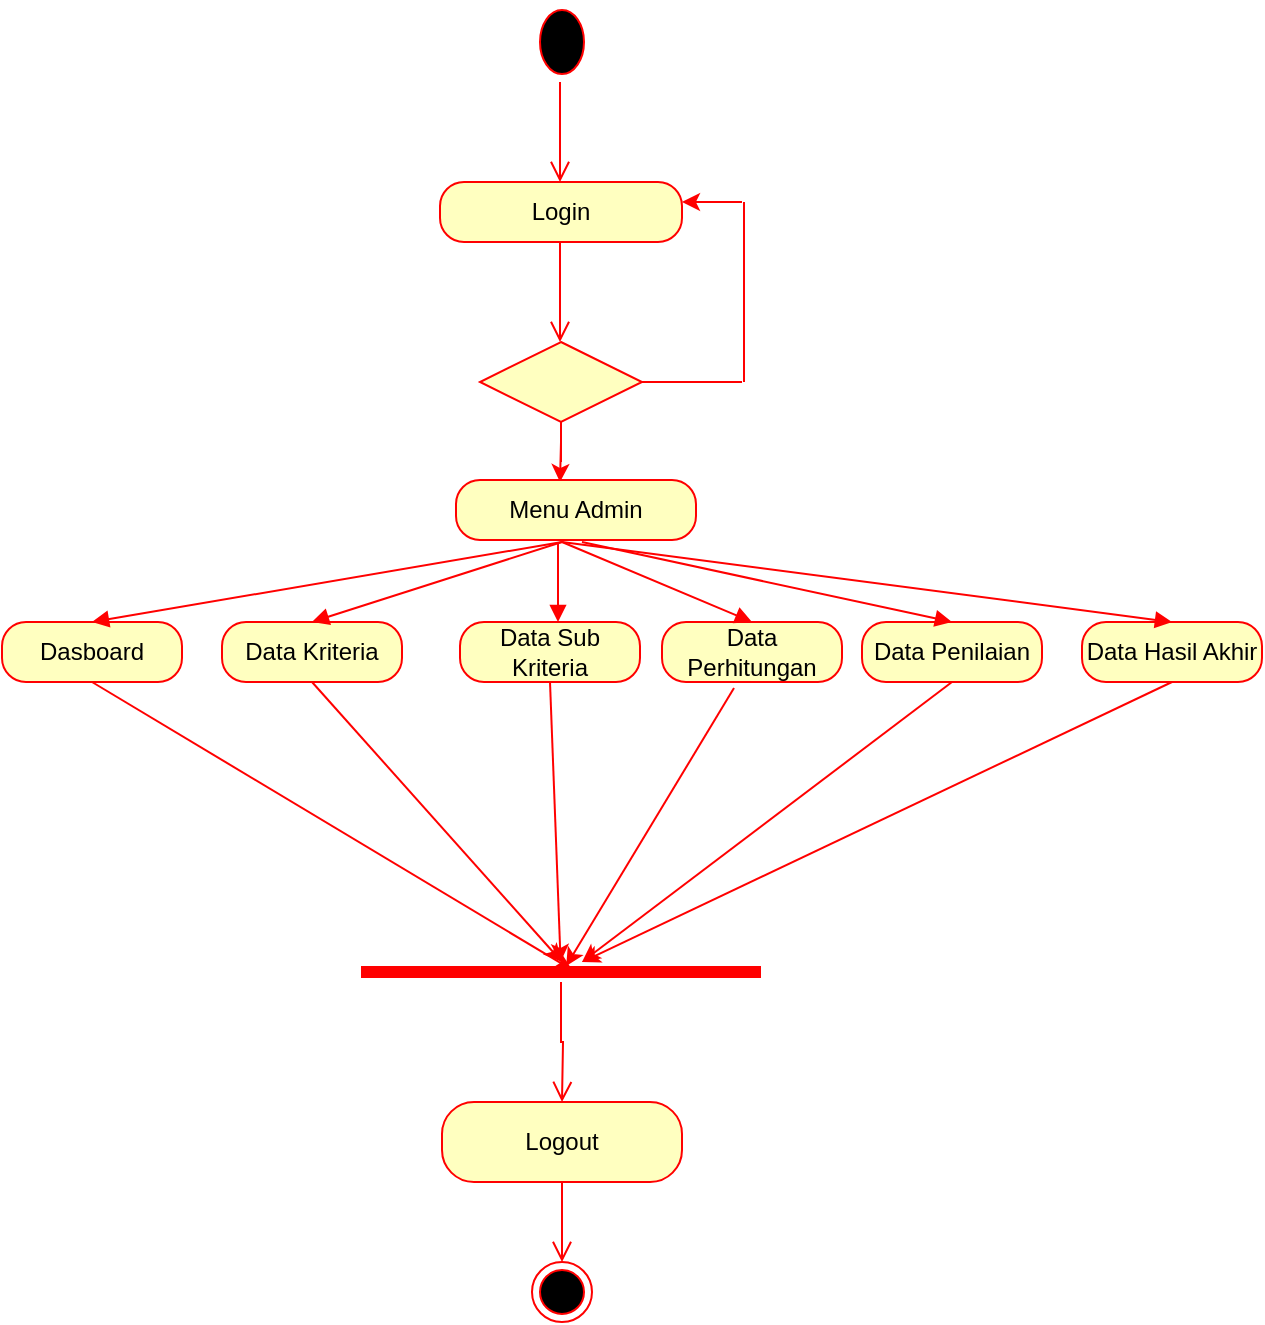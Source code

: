 <mxfile version="20.6.0" type="device"><diagram id="S2A12aQwhFL55Eb0sXIV" name="Halaman-1"><mxGraphModel dx="1422" dy="786" grid="1" gridSize="10" guides="1" tooltips="1" connect="1" arrows="1" fold="1" page="1" pageScale="1" pageWidth="827" pageHeight="1169" math="0" shadow="0"><root><mxCell id="0"/><mxCell id="1" parent="0"/><mxCell id="M2ZgXkBA271VwftuMyUD-1" value="" style="ellipse;html=1;shape=startState;fillColor=#000000;strokeColor=#FF0000;" vertex="1" parent="1"><mxGeometry x="385" y="70" width="30" height="40" as="geometry"/></mxCell><mxCell id="M2ZgXkBA271VwftuMyUD-2" value="" style="edgeStyle=orthogonalEdgeStyle;html=1;verticalAlign=bottom;endArrow=open;endSize=8;strokeColor=#FF0000;rounded=0;" edge="1" parent="1"><mxGeometry relative="1" as="geometry"><mxPoint x="399" y="160" as="targetPoint"/><mxPoint x="399" y="110" as="sourcePoint"/></mxGeometry></mxCell><mxCell id="M2ZgXkBA271VwftuMyUD-4" value="Login" style="rounded=1;whiteSpace=wrap;html=1;arcSize=40;fontColor=#000000;fillColor=#ffffc0;strokeColor=#ff0000;" vertex="1" parent="1"><mxGeometry x="339" y="160" width="121" height="30" as="geometry"/></mxCell><mxCell id="M2ZgXkBA271VwftuMyUD-5" value="" style="edgeStyle=orthogonalEdgeStyle;html=1;verticalAlign=bottom;endArrow=open;endSize=8;strokeColor=#FF0000;rounded=0;" edge="1" source="M2ZgXkBA271VwftuMyUD-4" parent="1"><mxGeometry relative="1" as="geometry"><mxPoint x="399" y="240" as="targetPoint"/></mxGeometry></mxCell><mxCell id="M2ZgXkBA271VwftuMyUD-13" style="edgeStyle=orthogonalEdgeStyle;rounded=0;orthogonalLoop=1;jettySize=auto;html=1;strokeColor=#FF0000;" edge="1" parent="1" source="M2ZgXkBA271VwftuMyUD-9"><mxGeometry relative="1" as="geometry"><mxPoint x="399" y="310" as="targetPoint"/></mxGeometry></mxCell><mxCell id="M2ZgXkBA271VwftuMyUD-9" value="" style="rhombus;whiteSpace=wrap;html=1;fillColor=#ffffc0;strokeColor=#ff0000;" vertex="1" parent="1"><mxGeometry x="359" y="240" width="81" height="40" as="geometry"/></mxCell><mxCell id="M2ZgXkBA271VwftuMyUD-14" value="Menu Admin" style="rounded=1;whiteSpace=wrap;html=1;arcSize=40;fontColor=#000000;fillColor=#ffffc0;strokeColor=#ff0000;" vertex="1" parent="1"><mxGeometry x="347" y="309" width="120" height="30" as="geometry"/></mxCell><mxCell id="M2ZgXkBA271VwftuMyUD-18" value="" style="html=1;verticalAlign=bottom;endArrow=block;rounded=0;strokeColor=#FF0000;" edge="1" parent="1"><mxGeometry width="80" relative="1" as="geometry"><mxPoint x="398" y="340" as="sourcePoint"/><mxPoint x="398" y="380" as="targetPoint"/></mxGeometry></mxCell><mxCell id="M2ZgXkBA271VwftuMyUD-21" value="Dasboard" style="rounded=1;whiteSpace=wrap;html=1;arcSize=40;fontColor=#000000;fillColor=#ffffc0;strokeColor=#ff0000;" vertex="1" parent="1"><mxGeometry x="120" y="380" width="90" height="30" as="geometry"/></mxCell><mxCell id="M2ZgXkBA271VwftuMyUD-22" value="Data Kriteria" style="rounded=1;whiteSpace=wrap;html=1;arcSize=40;fontColor=#000000;fillColor=#ffffc0;strokeColor=#ff0000;" vertex="1" parent="1"><mxGeometry x="230" y="380" width="90" height="30" as="geometry"/></mxCell><mxCell id="M2ZgXkBA271VwftuMyUD-23" value="Data Sub Kriteria" style="rounded=1;whiteSpace=wrap;html=1;arcSize=40;fontColor=#000000;fillColor=#ffffc0;strokeColor=#ff0000;" vertex="1" parent="1"><mxGeometry x="349" y="380" width="90" height="30" as="geometry"/></mxCell><mxCell id="M2ZgXkBA271VwftuMyUD-24" value="Data Penilaian" style="rounded=1;whiteSpace=wrap;html=1;arcSize=40;fontColor=#000000;fillColor=#ffffc0;strokeColor=#ff0000;" vertex="1" parent="1"><mxGeometry x="550" y="380" width="90" height="30" as="geometry"/></mxCell><mxCell id="M2ZgXkBA271VwftuMyUD-25" value="Data Perhitungan" style="rounded=1;whiteSpace=wrap;html=1;arcSize=40;fontColor=#000000;fillColor=#ffffc0;strokeColor=#ff0000;" vertex="1" parent="1"><mxGeometry x="450" y="380" width="90" height="30" as="geometry"/></mxCell><mxCell id="M2ZgXkBA271VwftuMyUD-26" value="Data Hasil Akhir" style="rounded=1;whiteSpace=wrap;html=1;arcSize=40;fontColor=#000000;fillColor=#ffffc0;strokeColor=#ff0000;" vertex="1" parent="1"><mxGeometry x="660" y="380" width="90" height="30" as="geometry"/></mxCell><mxCell id="M2ZgXkBA271VwftuMyUD-28" value="" style="shape=line;html=1;strokeWidth=6;strokeColor=#ff0000;" vertex="1" parent="1"><mxGeometry x="299.5" y="550" width="200" height="10" as="geometry"/></mxCell><mxCell id="M2ZgXkBA271VwftuMyUD-29" value="" style="edgeStyle=orthogonalEdgeStyle;html=1;verticalAlign=bottom;endArrow=open;endSize=8;strokeColor=#ff0000;rounded=0;" edge="1" source="M2ZgXkBA271VwftuMyUD-28" parent="1"><mxGeometry relative="1" as="geometry"><mxPoint x="400" y="620" as="targetPoint"/></mxGeometry></mxCell><mxCell id="M2ZgXkBA271VwftuMyUD-30" value="Logout" style="rounded=1;whiteSpace=wrap;html=1;arcSize=40;fontColor=#000000;fillColor=#ffffc0;strokeColor=#ff0000;" vertex="1" parent="1"><mxGeometry x="340" y="620" width="120" height="40" as="geometry"/></mxCell><mxCell id="M2ZgXkBA271VwftuMyUD-31" value="" style="edgeStyle=orthogonalEdgeStyle;html=1;verticalAlign=bottom;endArrow=open;endSize=8;strokeColor=#ff0000;rounded=0;" edge="1" source="M2ZgXkBA271VwftuMyUD-30" parent="1"><mxGeometry relative="1" as="geometry"><mxPoint x="400" y="700" as="targetPoint"/></mxGeometry></mxCell><mxCell id="M2ZgXkBA271VwftuMyUD-32" value="" style="ellipse;html=1;shape=endState;fillColor=#000000;strokeColor=#ff0000;" vertex="1" parent="1"><mxGeometry x="385" y="700" width="30" height="30" as="geometry"/></mxCell><mxCell id="M2ZgXkBA271VwftuMyUD-33" value="" style="endArrow=classic;html=1;rounded=0;strokeColor=#FF0000;exitX=0.5;exitY=1;exitDx=0;exitDy=0;entryX=0.528;entryY=0.4;entryDx=0;entryDy=0;entryPerimeter=0;" edge="1" parent="1" source="M2ZgXkBA271VwftuMyUD-21" target="M2ZgXkBA271VwftuMyUD-28"><mxGeometry width="50" height="50" relative="1" as="geometry"><mxPoint x="560" y="590" as="sourcePoint"/><mxPoint x="610" y="540" as="targetPoint"/></mxGeometry></mxCell><mxCell id="M2ZgXkBA271VwftuMyUD-34" value="" style="endArrow=classic;html=1;rounded=0;strokeColor=#FF0000;exitX=0.5;exitY=1;exitDx=0;exitDy=0;" edge="1" parent="1" source="M2ZgXkBA271VwftuMyUD-26"><mxGeometry width="50" height="50" relative="1" as="geometry"><mxPoint x="85" y="420" as="sourcePoint"/><mxPoint x="410" y="550" as="targetPoint"/></mxGeometry></mxCell><mxCell id="M2ZgXkBA271VwftuMyUD-35" value="" style="endArrow=classic;html=1;rounded=0;strokeColor=#FF0000;exitX=0.5;exitY=1;exitDx=0;exitDy=0;" edge="1" parent="1" source="M2ZgXkBA271VwftuMyUD-23" target="M2ZgXkBA271VwftuMyUD-28"><mxGeometry width="50" height="50" relative="1" as="geometry"><mxPoint x="560" y="580" as="sourcePoint"/><mxPoint x="610" y="530" as="targetPoint"/></mxGeometry></mxCell><mxCell id="M2ZgXkBA271VwftuMyUD-36" value="" style="endArrow=classic;html=1;rounded=0;strokeColor=#FF0000;exitX=0.5;exitY=1;exitDx=0;exitDy=0;" edge="1" parent="1" source="M2ZgXkBA271VwftuMyUD-22"><mxGeometry width="50" height="50" relative="1" as="geometry"><mxPoint x="395" y="420" as="sourcePoint"/><mxPoint x="400" y="550" as="targetPoint"/></mxGeometry></mxCell><mxCell id="M2ZgXkBA271VwftuMyUD-37" value="" style="endArrow=classic;html=1;rounded=0;strokeColor=#FF0000;exitX=0.4;exitY=1.1;exitDx=0;exitDy=0;exitPerimeter=0;entryX=0.513;entryY=0.2;entryDx=0;entryDy=0;entryPerimeter=0;" edge="1" parent="1" source="M2ZgXkBA271VwftuMyUD-25" target="M2ZgXkBA271VwftuMyUD-28"><mxGeometry width="50" height="50" relative="1" as="geometry"><mxPoint x="405" y="430" as="sourcePoint"/><mxPoint x="419" y="570" as="targetPoint"/></mxGeometry></mxCell><mxCell id="M2ZgXkBA271VwftuMyUD-38" value="" style="endArrow=classic;html=1;rounded=0;strokeColor=#FF0000;exitX=0.5;exitY=1;exitDx=0;exitDy=0;" edge="1" parent="1" source="M2ZgXkBA271VwftuMyUD-24"><mxGeometry width="50" height="50" relative="1" as="geometry"><mxPoint x="415" y="440" as="sourcePoint"/><mxPoint x="410" y="550" as="targetPoint"/></mxGeometry></mxCell><mxCell id="M2ZgXkBA271VwftuMyUD-41" value="" style="endArrow=none;html=1;rounded=0;strokeColor=#FF0000;exitX=1;exitY=0.5;exitDx=0;exitDy=0;" edge="1" parent="1" source="M2ZgXkBA271VwftuMyUD-9"><mxGeometry width="50" height="50" relative="1" as="geometry"><mxPoint x="540" y="470" as="sourcePoint"/><mxPoint x="490" y="260" as="targetPoint"/></mxGeometry></mxCell><mxCell id="M2ZgXkBA271VwftuMyUD-42" value="" style="endArrow=none;html=1;rounded=0;strokeColor=#FF0000;" edge="1" parent="1"><mxGeometry width="50" height="50" relative="1" as="geometry"><mxPoint x="491" y="260" as="sourcePoint"/><mxPoint x="491" y="170" as="targetPoint"/></mxGeometry></mxCell><mxCell id="M2ZgXkBA271VwftuMyUD-44" value="" style="endArrow=classic;html=1;rounded=0;strokeColor=#FF0000;entryX=1;entryY=0.5;entryDx=0;entryDy=0;" edge="1" parent="1"><mxGeometry width="50" height="50" relative="1" as="geometry"><mxPoint x="490" y="170" as="sourcePoint"/><mxPoint x="460" y="170" as="targetPoint"/></mxGeometry></mxCell><mxCell id="M2ZgXkBA271VwftuMyUD-45" value="" style="html=1;verticalAlign=bottom;endArrow=block;rounded=0;strokeColor=#FF0000;entryX=0.5;entryY=0;entryDx=0;entryDy=0;" edge="1" parent="1" target="M2ZgXkBA271VwftuMyUD-21"><mxGeometry width="80" relative="1" as="geometry"><mxPoint x="400" y="340" as="sourcePoint"/><mxPoint x="410" y="390" as="targetPoint"/></mxGeometry></mxCell><mxCell id="M2ZgXkBA271VwftuMyUD-46" value="" style="html=1;verticalAlign=bottom;endArrow=block;rounded=0;strokeColor=#FF0000;entryX=0.5;entryY=0;entryDx=0;entryDy=0;" edge="1" parent="1" target="M2ZgXkBA271VwftuMyUD-22"><mxGeometry width="80" relative="1" as="geometry"><mxPoint x="400" y="340" as="sourcePoint"/><mxPoint x="175" y="390" as="targetPoint"/></mxGeometry></mxCell><mxCell id="M2ZgXkBA271VwftuMyUD-47" value="" style="html=1;verticalAlign=bottom;endArrow=block;rounded=0;strokeColor=#FF0000;entryX=0.5;entryY=0;entryDx=0;entryDy=0;" edge="1" parent="1" target="M2ZgXkBA271VwftuMyUD-26"><mxGeometry width="80" relative="1" as="geometry"><mxPoint x="400" y="340" as="sourcePoint"/><mxPoint x="185" y="400" as="targetPoint"/></mxGeometry></mxCell><mxCell id="M2ZgXkBA271VwftuMyUD-48" value="" style="html=1;verticalAlign=bottom;endArrow=block;rounded=0;strokeColor=#FF0000;entryX=0.5;entryY=0;entryDx=0;entryDy=0;" edge="1" parent="1" target="M2ZgXkBA271VwftuMyUD-25"><mxGeometry width="80" relative="1" as="geometry"><mxPoint x="400" y="340" as="sourcePoint"/><mxPoint x="195" y="410" as="targetPoint"/></mxGeometry></mxCell><mxCell id="M2ZgXkBA271VwftuMyUD-49" value="" style="html=1;verticalAlign=bottom;endArrow=block;rounded=0;strokeColor=#FF0000;entryX=0.5;entryY=0;entryDx=0;entryDy=0;" edge="1" parent="1" target="M2ZgXkBA271VwftuMyUD-24"><mxGeometry width="80" relative="1" as="geometry"><mxPoint x="410" y="340" as="sourcePoint"/><mxPoint x="205" y="420" as="targetPoint"/></mxGeometry></mxCell></root></mxGraphModel></diagram></mxfile>